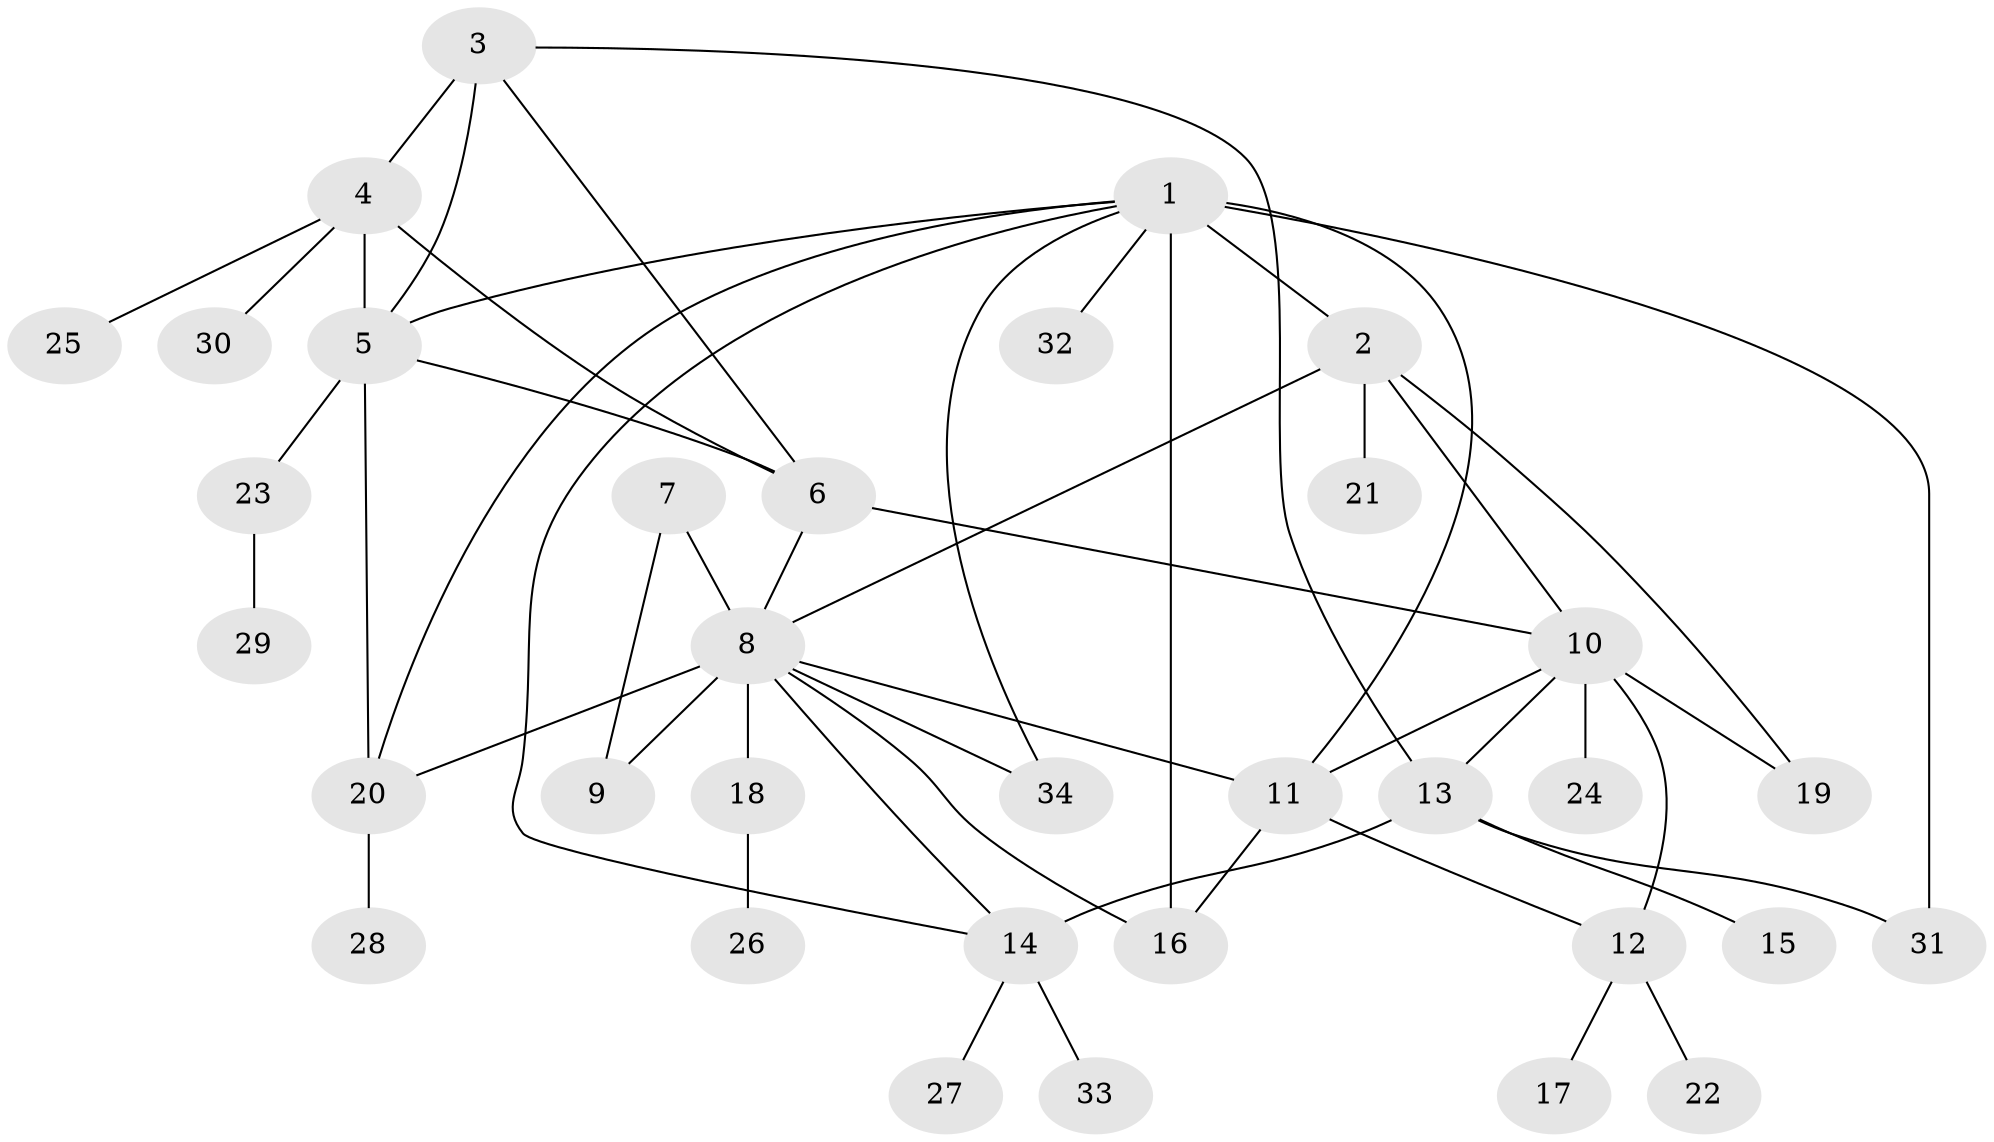 // original degree distribution, {5: 0.008928571428571428, 7: 0.05357142857142857, 8: 0.008928571428571428, 13: 0.008928571428571428, 12: 0.008928571428571428, 6: 0.044642857142857144, 10: 0.026785714285714284, 4: 0.017857142857142856, 11: 0.026785714285714284, 9: 0.017857142857142856, 2: 0.21428571428571427, 1: 0.5535714285714286, 3: 0.008928571428571428}
// Generated by graph-tools (version 1.1) at 2025/52/03/04/25 22:52:09]
// undirected, 34 vertices, 52 edges
graph export_dot {
  node [color=gray90,style=filled];
  1;
  2;
  3;
  4;
  5;
  6;
  7;
  8;
  9;
  10;
  11;
  12;
  13;
  14;
  15;
  16;
  17;
  18;
  19;
  20;
  21;
  22;
  23;
  24;
  25;
  26;
  27;
  28;
  29;
  30;
  31;
  32;
  33;
  34;
  1 -- 2 [weight=4.0];
  1 -- 5 [weight=1.0];
  1 -- 11 [weight=1.0];
  1 -- 14 [weight=1.0];
  1 -- 16 [weight=5.0];
  1 -- 20 [weight=1.0];
  1 -- 31 [weight=1.0];
  1 -- 32 [weight=1.0];
  1 -- 34 [weight=1.0];
  2 -- 8 [weight=1.0];
  2 -- 10 [weight=1.0];
  2 -- 19 [weight=2.0];
  2 -- 21 [weight=1.0];
  3 -- 4 [weight=1.0];
  3 -- 5 [weight=2.0];
  3 -- 6 [weight=1.0];
  3 -- 13 [weight=1.0];
  4 -- 5 [weight=5.0];
  4 -- 6 [weight=1.0];
  4 -- 25 [weight=1.0];
  4 -- 30 [weight=1.0];
  5 -- 6 [weight=2.0];
  5 -- 20 [weight=1.0];
  5 -- 23 [weight=1.0];
  6 -- 8 [weight=1.0];
  6 -- 10 [weight=1.0];
  7 -- 8 [weight=3.0];
  7 -- 9 [weight=1.0];
  8 -- 9 [weight=3.0];
  8 -- 11 [weight=1.0];
  8 -- 14 [weight=1.0];
  8 -- 16 [weight=1.0];
  8 -- 18 [weight=4.0];
  8 -- 20 [weight=3.0];
  8 -- 34 [weight=1.0];
  10 -- 11 [weight=3.0];
  10 -- 12 [weight=3.0];
  10 -- 13 [weight=1.0];
  10 -- 19 [weight=4.0];
  10 -- 24 [weight=5.0];
  11 -- 12 [weight=1.0];
  11 -- 16 [weight=1.0];
  12 -- 17 [weight=1.0];
  12 -- 22 [weight=1.0];
  13 -- 14 [weight=4.0];
  13 -- 15 [weight=1.0];
  13 -- 31 [weight=1.0];
  14 -- 27 [weight=1.0];
  14 -- 33 [weight=1.0];
  18 -- 26 [weight=1.0];
  20 -- 28 [weight=1.0];
  23 -- 29 [weight=1.0];
}
